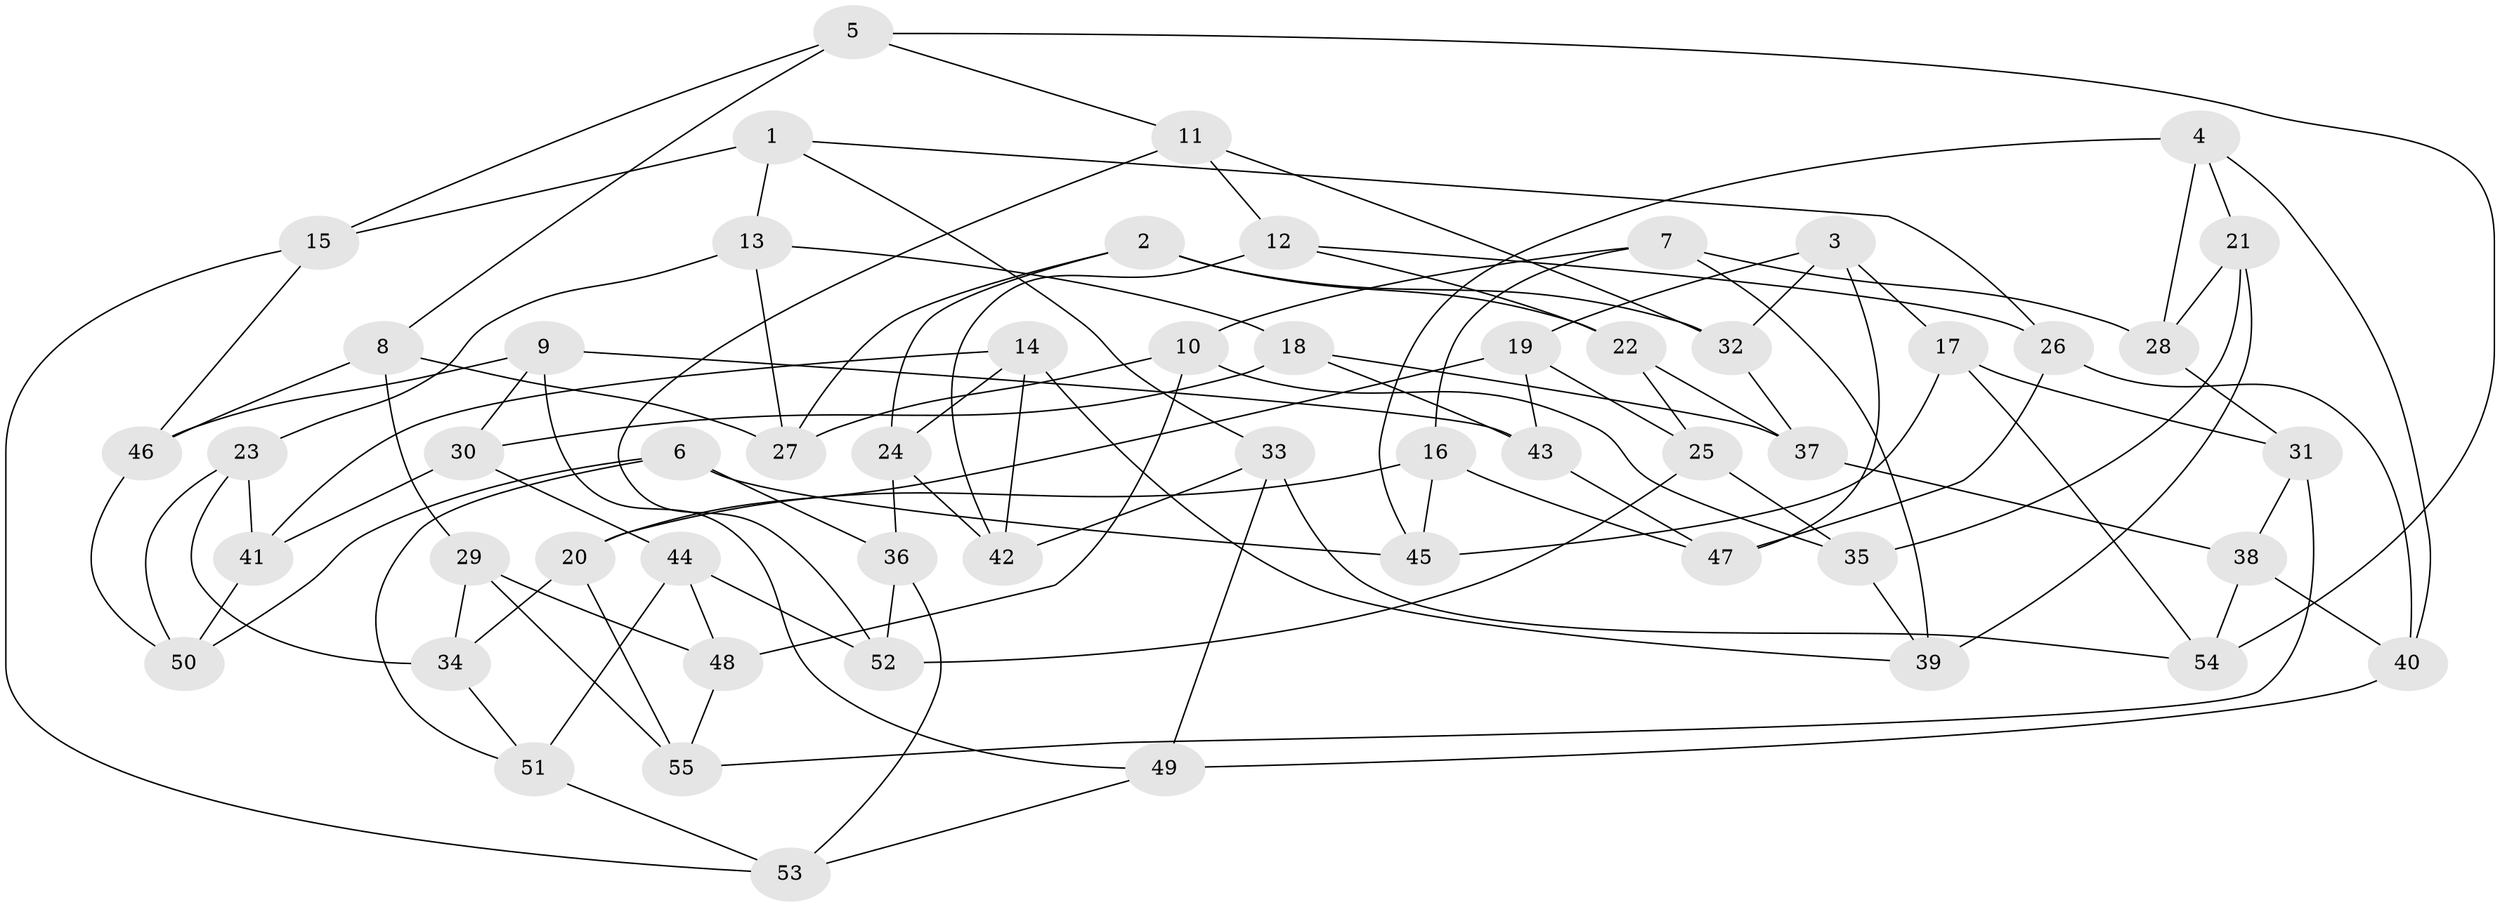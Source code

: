 // coarse degree distribution, {6: 0.5806451612903226, 5: 0.1935483870967742, 4: 0.16129032258064516, 3: 0.06451612903225806}
// Generated by graph-tools (version 1.1) at 2025/52/02/27/25 19:52:29]
// undirected, 55 vertices, 110 edges
graph export_dot {
graph [start="1"]
  node [color=gray90,style=filled];
  1;
  2;
  3;
  4;
  5;
  6;
  7;
  8;
  9;
  10;
  11;
  12;
  13;
  14;
  15;
  16;
  17;
  18;
  19;
  20;
  21;
  22;
  23;
  24;
  25;
  26;
  27;
  28;
  29;
  30;
  31;
  32;
  33;
  34;
  35;
  36;
  37;
  38;
  39;
  40;
  41;
  42;
  43;
  44;
  45;
  46;
  47;
  48;
  49;
  50;
  51;
  52;
  53;
  54;
  55;
  1 -- 26;
  1 -- 33;
  1 -- 15;
  1 -- 13;
  2 -- 22;
  2 -- 32;
  2 -- 27;
  2 -- 24;
  3 -- 17;
  3 -- 19;
  3 -- 32;
  3 -- 47;
  4 -- 21;
  4 -- 28;
  4 -- 45;
  4 -- 40;
  5 -- 15;
  5 -- 11;
  5 -- 54;
  5 -- 8;
  6 -- 50;
  6 -- 36;
  6 -- 45;
  6 -- 51;
  7 -- 39;
  7 -- 10;
  7 -- 16;
  7 -- 28;
  8 -- 29;
  8 -- 27;
  8 -- 46;
  9 -- 43;
  9 -- 30;
  9 -- 46;
  9 -- 49;
  10 -- 48;
  10 -- 27;
  10 -- 35;
  11 -- 32;
  11 -- 12;
  11 -- 52;
  12 -- 22;
  12 -- 26;
  12 -- 42;
  13 -- 18;
  13 -- 23;
  13 -- 27;
  14 -- 24;
  14 -- 41;
  14 -- 42;
  14 -- 39;
  15 -- 53;
  15 -- 46;
  16 -- 45;
  16 -- 47;
  16 -- 20;
  17 -- 31;
  17 -- 54;
  17 -- 45;
  18 -- 30;
  18 -- 43;
  18 -- 37;
  19 -- 25;
  19 -- 43;
  19 -- 20;
  20 -- 34;
  20 -- 55;
  21 -- 35;
  21 -- 28;
  21 -- 39;
  22 -- 25;
  22 -- 37;
  23 -- 41;
  23 -- 34;
  23 -- 50;
  24 -- 36;
  24 -- 42;
  25 -- 35;
  25 -- 52;
  26 -- 40;
  26 -- 47;
  28 -- 31;
  29 -- 55;
  29 -- 34;
  29 -- 48;
  30 -- 44;
  30 -- 41;
  31 -- 38;
  31 -- 55;
  32 -- 37;
  33 -- 54;
  33 -- 49;
  33 -- 42;
  34 -- 51;
  35 -- 39;
  36 -- 53;
  36 -- 52;
  37 -- 38;
  38 -- 40;
  38 -- 54;
  40 -- 49;
  41 -- 50;
  43 -- 47;
  44 -- 48;
  44 -- 51;
  44 -- 52;
  46 -- 50;
  48 -- 55;
  49 -- 53;
  51 -- 53;
}

